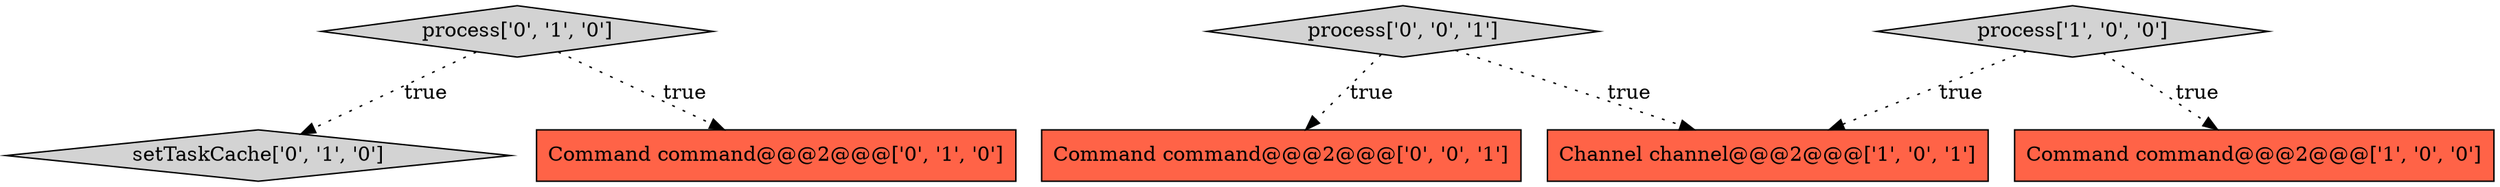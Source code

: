 digraph {
4 [style = filled, label = "process['0', '1', '0']", fillcolor = lightgray, shape = diamond image = "AAA0AAABBB2BBB"];
7 [style = filled, label = "process['0', '0', '1']", fillcolor = lightgray, shape = diamond image = "AAA0AAABBB3BBB"];
0 [style = filled, label = "Command command@@@2@@@['1', '0', '0']", fillcolor = tomato, shape = box image = "AAA0AAABBB1BBB"];
1 [style = filled, label = "process['1', '0', '0']", fillcolor = lightgray, shape = diamond image = "AAA0AAABBB1BBB"];
3 [style = filled, label = "setTaskCache['0', '1', '0']", fillcolor = lightgray, shape = diamond image = "AAA0AAABBB2BBB"];
5 [style = filled, label = "Command command@@@2@@@['0', '1', '0']", fillcolor = tomato, shape = box image = "AAA0AAABBB2BBB"];
6 [style = filled, label = "Command command@@@2@@@['0', '0', '1']", fillcolor = tomato, shape = box image = "AAA0AAABBB3BBB"];
2 [style = filled, label = "Channel channel@@@2@@@['1', '0', '1']", fillcolor = tomato, shape = box image = "AAA0AAABBB1BBB"];
4->5 [style = dotted, label="true"];
1->2 [style = dotted, label="true"];
7->2 [style = dotted, label="true"];
4->3 [style = dotted, label="true"];
1->0 [style = dotted, label="true"];
7->6 [style = dotted, label="true"];
}
